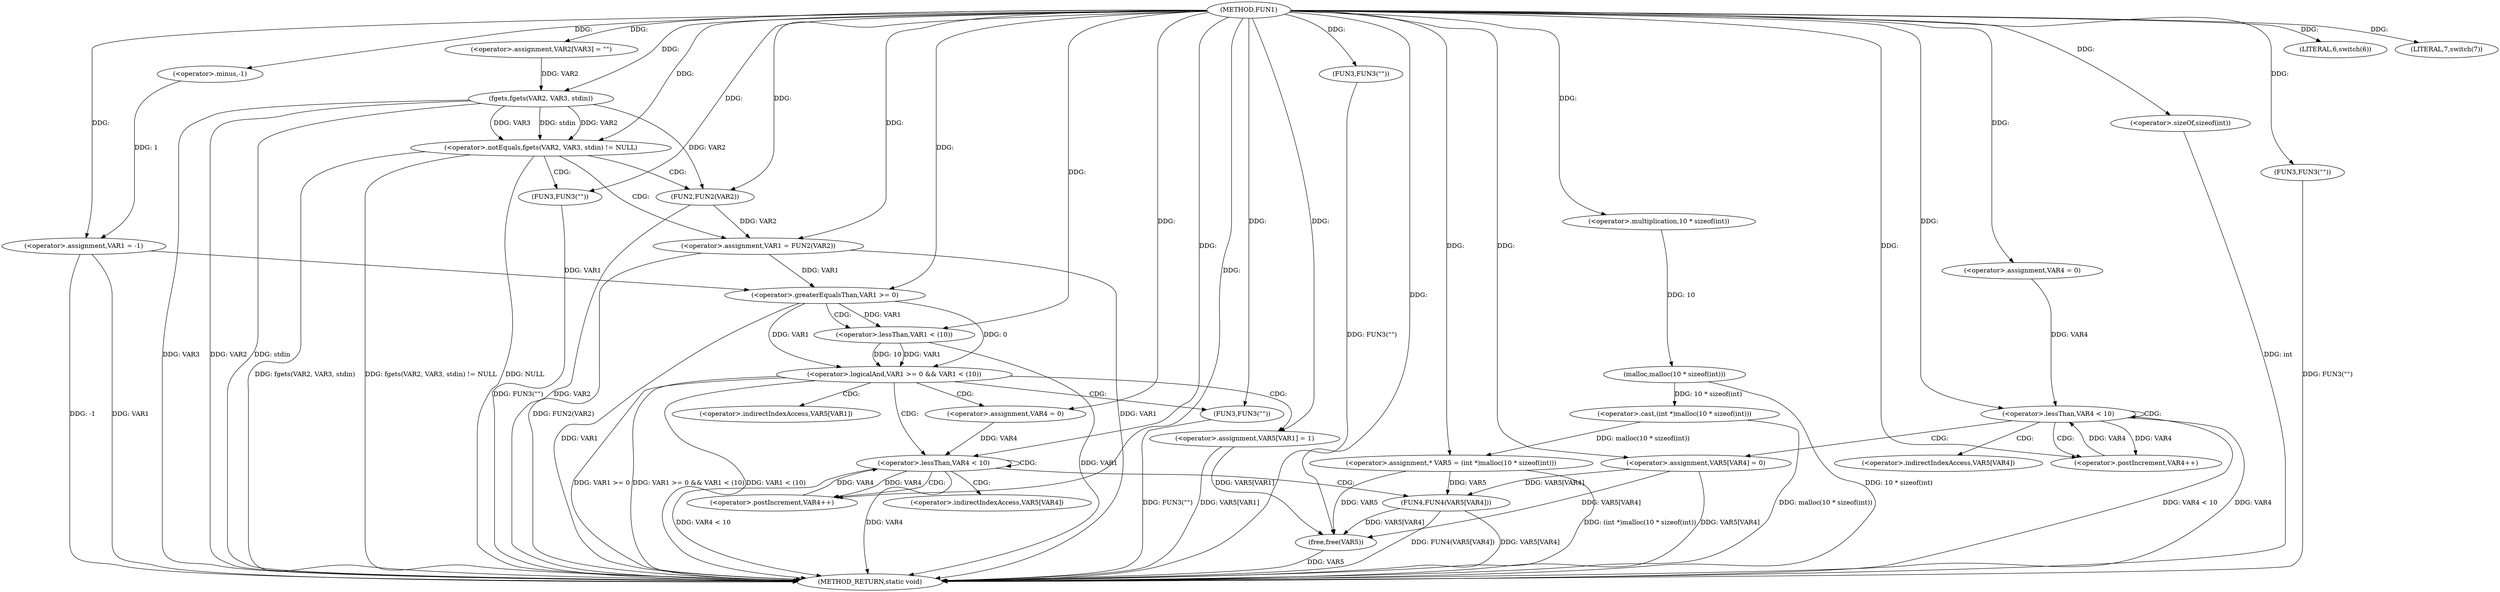 digraph FUN1 {  
"1000100" [label = "(METHOD,FUN1)" ]
"1000207" [label = "(METHOD_RETURN,static void)" ]
"1000103" [label = "(<operator>.assignment,VAR1 = -1)" ]
"1000105" [label = "(<operator>.minus,-1)" ]
"1000108" [label = "(LITERAL,6,switch(6))" ]
"1000113" [label = "(<operator>.assignment,VAR2[VAR3] = \"\")" ]
"1000117" [label = "(<operator>.notEquals,fgets(VAR2, VAR3, stdin) != NULL)" ]
"1000118" [label = "(fgets,fgets(VAR2, VAR3, stdin))" ]
"1000124" [label = "(<operator>.assignment,VAR1 = FUN2(VAR2))" ]
"1000126" [label = "(FUN2,FUN2(VAR2))" ]
"1000130" [label = "(FUN3,FUN3(\"\"))" ]
"1000134" [label = "(FUN3,FUN3(\"\"))" ]
"1000138" [label = "(LITERAL,7,switch(7))" ]
"1000144" [label = "(<operator>.assignment,* VAR5 = (int *)malloc(10 * sizeof(int)))" ]
"1000146" [label = "(<operator>.cast,(int *)malloc(10 * sizeof(int)))" ]
"1000148" [label = "(malloc,malloc(10 * sizeof(int)))" ]
"1000149" [label = "(<operator>.multiplication,10 * sizeof(int))" ]
"1000151" [label = "(<operator>.sizeOf,sizeof(int))" ]
"1000154" [label = "(<operator>.assignment,VAR4 = 0)" ]
"1000157" [label = "(<operator>.lessThan,VAR4 < 10)" ]
"1000160" [label = "(<operator>.postIncrement,VAR4++)" ]
"1000163" [label = "(<operator>.assignment,VAR5[VAR4] = 0)" ]
"1000169" [label = "(<operator>.logicalAnd,VAR1 >= 0 && VAR1 < (10))" ]
"1000170" [label = "(<operator>.greaterEqualsThan,VAR1 >= 0)" ]
"1000173" [label = "(<operator>.lessThan,VAR1 < (10))" ]
"1000177" [label = "(<operator>.assignment,VAR5[VAR1] = 1)" ]
"1000183" [label = "(<operator>.assignment,VAR4 = 0)" ]
"1000186" [label = "(<operator>.lessThan,VAR4 < 10)" ]
"1000189" [label = "(<operator>.postIncrement,VAR4++)" ]
"1000192" [label = "(FUN4,FUN4(VAR5[VAR4]))" ]
"1000198" [label = "(FUN3,FUN3(\"\"))" ]
"1000200" [label = "(free,free(VAR5))" ]
"1000204" [label = "(FUN3,FUN3(\"\"))" ]
"1000164" [label = "(<operator>.indirectIndexAccess,VAR5[VAR4])" ]
"1000178" [label = "(<operator>.indirectIndexAccess,VAR5[VAR1])" ]
"1000193" [label = "(<operator>.indirectIndexAccess,VAR5[VAR4])" ]
  "1000186" -> "1000207"  [ label = "DDG: VAR4"] 
  "1000169" -> "1000207"  [ label = "DDG: VAR1 >= 0 && VAR1 < (10)"] 
  "1000103" -> "1000207"  [ label = "DDG: VAR1"] 
  "1000103" -> "1000207"  [ label = "DDG: -1"] 
  "1000151" -> "1000207"  [ label = "DDG: int"] 
  "1000118" -> "1000207"  [ label = "DDG: stdin"] 
  "1000126" -> "1000207"  [ label = "DDG: VAR2"] 
  "1000117" -> "1000207"  [ label = "DDG: fgets(VAR2, VAR3, stdin)"] 
  "1000118" -> "1000207"  [ label = "DDG: VAR2"] 
  "1000173" -> "1000207"  [ label = "DDG: VAR1"] 
  "1000177" -> "1000207"  [ label = "DDG: VAR5[VAR1]"] 
  "1000117" -> "1000207"  [ label = "DDG: fgets(VAR2, VAR3, stdin) != NULL"] 
  "1000130" -> "1000207"  [ label = "DDG: FUN3(\"\")"] 
  "1000163" -> "1000207"  [ label = "DDG: VAR5[VAR4]"] 
  "1000186" -> "1000207"  [ label = "DDG: VAR4 < 10"] 
  "1000124" -> "1000207"  [ label = "DDG: FUN2(VAR2)"] 
  "1000124" -> "1000207"  [ label = "DDG: VAR1"] 
  "1000200" -> "1000207"  [ label = "DDG: VAR5"] 
  "1000157" -> "1000207"  [ label = "DDG: VAR4 < 10"] 
  "1000134" -> "1000207"  [ label = "DDG: FUN3(\"\")"] 
  "1000157" -> "1000207"  [ label = "DDG: VAR4"] 
  "1000148" -> "1000207"  [ label = "DDG: 10 * sizeof(int)"] 
  "1000146" -> "1000207"  [ label = "DDG: malloc(10 * sizeof(int))"] 
  "1000192" -> "1000207"  [ label = "DDG: VAR5[VAR4]"] 
  "1000118" -> "1000207"  [ label = "DDG: VAR3"] 
  "1000169" -> "1000207"  [ label = "DDG: VAR1 < (10)"] 
  "1000117" -> "1000207"  [ label = "DDG: NULL"] 
  "1000170" -> "1000207"  [ label = "DDG: VAR1"] 
  "1000169" -> "1000207"  [ label = "DDG: VAR1 >= 0"] 
  "1000144" -> "1000207"  [ label = "DDG: (int *)malloc(10 * sizeof(int))"] 
  "1000192" -> "1000207"  [ label = "DDG: FUN4(VAR5[VAR4])"] 
  "1000204" -> "1000207"  [ label = "DDG: FUN3(\"\")"] 
  "1000198" -> "1000207"  [ label = "DDG: FUN3(\"\")"] 
  "1000105" -> "1000103"  [ label = "DDG: 1"] 
  "1000100" -> "1000103"  [ label = "DDG: "] 
  "1000100" -> "1000105"  [ label = "DDG: "] 
  "1000100" -> "1000108"  [ label = "DDG: "] 
  "1000100" -> "1000113"  [ label = "DDG: "] 
  "1000118" -> "1000117"  [ label = "DDG: VAR2"] 
  "1000118" -> "1000117"  [ label = "DDG: VAR3"] 
  "1000118" -> "1000117"  [ label = "DDG: stdin"] 
  "1000113" -> "1000118"  [ label = "DDG: VAR2"] 
  "1000100" -> "1000118"  [ label = "DDG: "] 
  "1000100" -> "1000117"  [ label = "DDG: "] 
  "1000126" -> "1000124"  [ label = "DDG: VAR2"] 
  "1000100" -> "1000124"  [ label = "DDG: "] 
  "1000118" -> "1000126"  [ label = "DDG: VAR2"] 
  "1000100" -> "1000126"  [ label = "DDG: "] 
  "1000100" -> "1000130"  [ label = "DDG: "] 
  "1000100" -> "1000134"  [ label = "DDG: "] 
  "1000100" -> "1000138"  [ label = "DDG: "] 
  "1000146" -> "1000144"  [ label = "DDG: malloc(10 * sizeof(int))"] 
  "1000100" -> "1000144"  [ label = "DDG: "] 
  "1000148" -> "1000146"  [ label = "DDG: 10 * sizeof(int)"] 
  "1000149" -> "1000148"  [ label = "DDG: 10"] 
  "1000100" -> "1000149"  [ label = "DDG: "] 
  "1000100" -> "1000151"  [ label = "DDG: "] 
  "1000100" -> "1000154"  [ label = "DDG: "] 
  "1000154" -> "1000157"  [ label = "DDG: VAR4"] 
  "1000160" -> "1000157"  [ label = "DDG: VAR4"] 
  "1000100" -> "1000157"  [ label = "DDG: "] 
  "1000157" -> "1000160"  [ label = "DDG: VAR4"] 
  "1000100" -> "1000160"  [ label = "DDG: "] 
  "1000100" -> "1000163"  [ label = "DDG: "] 
  "1000170" -> "1000169"  [ label = "DDG: VAR1"] 
  "1000170" -> "1000169"  [ label = "DDG: 0"] 
  "1000124" -> "1000170"  [ label = "DDG: VAR1"] 
  "1000103" -> "1000170"  [ label = "DDG: VAR1"] 
  "1000100" -> "1000170"  [ label = "DDG: "] 
  "1000173" -> "1000169"  [ label = "DDG: VAR1"] 
  "1000173" -> "1000169"  [ label = "DDG: 10"] 
  "1000170" -> "1000173"  [ label = "DDG: VAR1"] 
  "1000100" -> "1000173"  [ label = "DDG: "] 
  "1000100" -> "1000177"  [ label = "DDG: "] 
  "1000100" -> "1000183"  [ label = "DDG: "] 
  "1000189" -> "1000186"  [ label = "DDG: VAR4"] 
  "1000183" -> "1000186"  [ label = "DDG: VAR4"] 
  "1000100" -> "1000186"  [ label = "DDG: "] 
  "1000186" -> "1000189"  [ label = "DDG: VAR4"] 
  "1000100" -> "1000189"  [ label = "DDG: "] 
  "1000163" -> "1000192"  [ label = "DDG: VAR5[VAR4]"] 
  "1000144" -> "1000192"  [ label = "DDG: VAR5"] 
  "1000100" -> "1000198"  [ label = "DDG: "] 
  "1000177" -> "1000200"  [ label = "DDG: VAR5[VAR1]"] 
  "1000163" -> "1000200"  [ label = "DDG: VAR5[VAR4]"] 
  "1000192" -> "1000200"  [ label = "DDG: VAR5[VAR4]"] 
  "1000144" -> "1000200"  [ label = "DDG: VAR5"] 
  "1000100" -> "1000200"  [ label = "DDG: "] 
  "1000100" -> "1000204"  [ label = "DDG: "] 
  "1000117" -> "1000126"  [ label = "CDG: "] 
  "1000117" -> "1000124"  [ label = "CDG: "] 
  "1000117" -> "1000130"  [ label = "CDG: "] 
  "1000157" -> "1000164"  [ label = "CDG: "] 
  "1000157" -> "1000157"  [ label = "CDG: "] 
  "1000157" -> "1000163"  [ label = "CDG: "] 
  "1000157" -> "1000160"  [ label = "CDG: "] 
  "1000169" -> "1000186"  [ label = "CDG: "] 
  "1000169" -> "1000183"  [ label = "CDG: "] 
  "1000169" -> "1000178"  [ label = "CDG: "] 
  "1000169" -> "1000177"  [ label = "CDG: "] 
  "1000169" -> "1000198"  [ label = "CDG: "] 
  "1000170" -> "1000173"  [ label = "CDG: "] 
  "1000186" -> "1000186"  [ label = "CDG: "] 
  "1000186" -> "1000189"  [ label = "CDG: "] 
  "1000186" -> "1000193"  [ label = "CDG: "] 
  "1000186" -> "1000192"  [ label = "CDG: "] 
}
